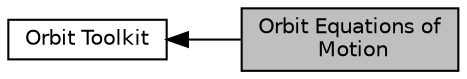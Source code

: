 digraph "Orbit Equations of Motion"
{
  edge [fontname="Helvetica",fontsize="10",labelfontname="Helvetica",labelfontsize="10"];
  node [fontname="Helvetica",fontsize="10",shape=box];
  rankdir=LR;
  Node1 [label="Orbit Equations of\l Motion",height=0.2,width=0.4,color="black", fillcolor="grey75", style="filled", fontcolor="black",tooltip=" "];
  Node2 [label="Orbit Toolkit",height=0.2,width=0.4,color="black", fillcolor="white", style="filled",URL="$group__OrbitToolkit.html",tooltip=" "];
  Node2->Node1 [shape=plaintext, dir="back", style="solid"];
}
